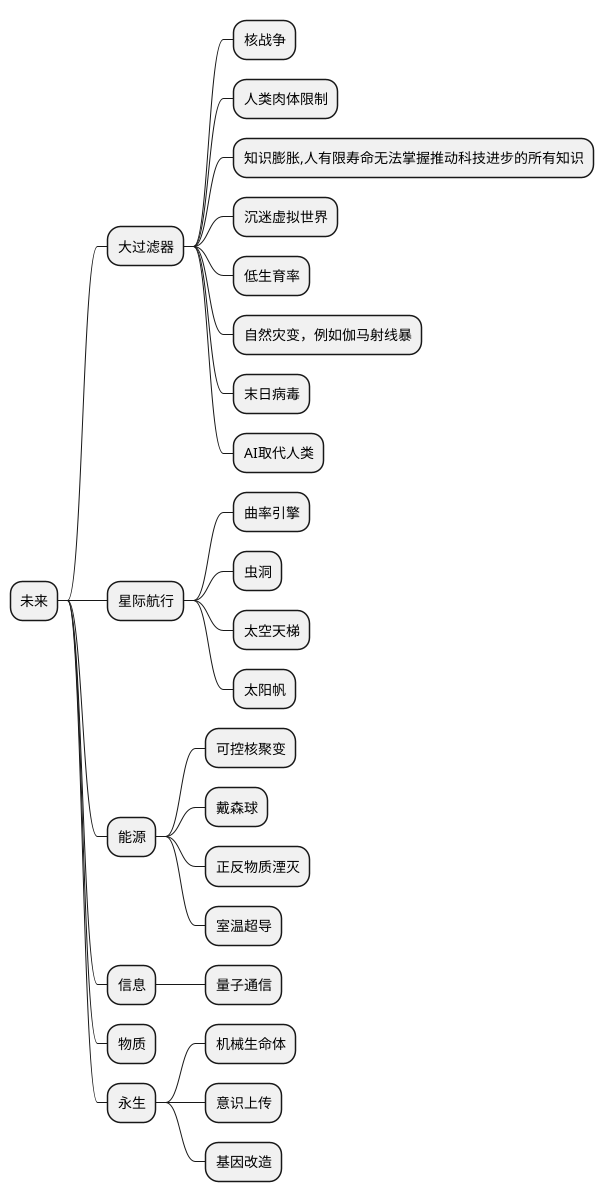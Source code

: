 @startmindmap 未来

* 未来
** 大过滤器
*** 核战争
*** 人类肉体限制
*** 知识膨胀,人有限寿命无法掌握推动科技进步的所有知识
*** 沉迷虚拟世界
*** 低生育率
*** 自然灾变，例如伽马射线暴
*** 末日病毒
*** AI取代人类

** 星际航行
*** 曲率引擎
*** 虫洞
*** 太空天梯
*** 太阳帆

** 能源
*** 可控核聚变
*** 戴森球
*** 正反物质湮灭
*** 室温超导


** 信息
*** 量子通信

** 物质

** 永生
*** 机械生命体
*** 意识上传
*** 基因改造

@endmindmap